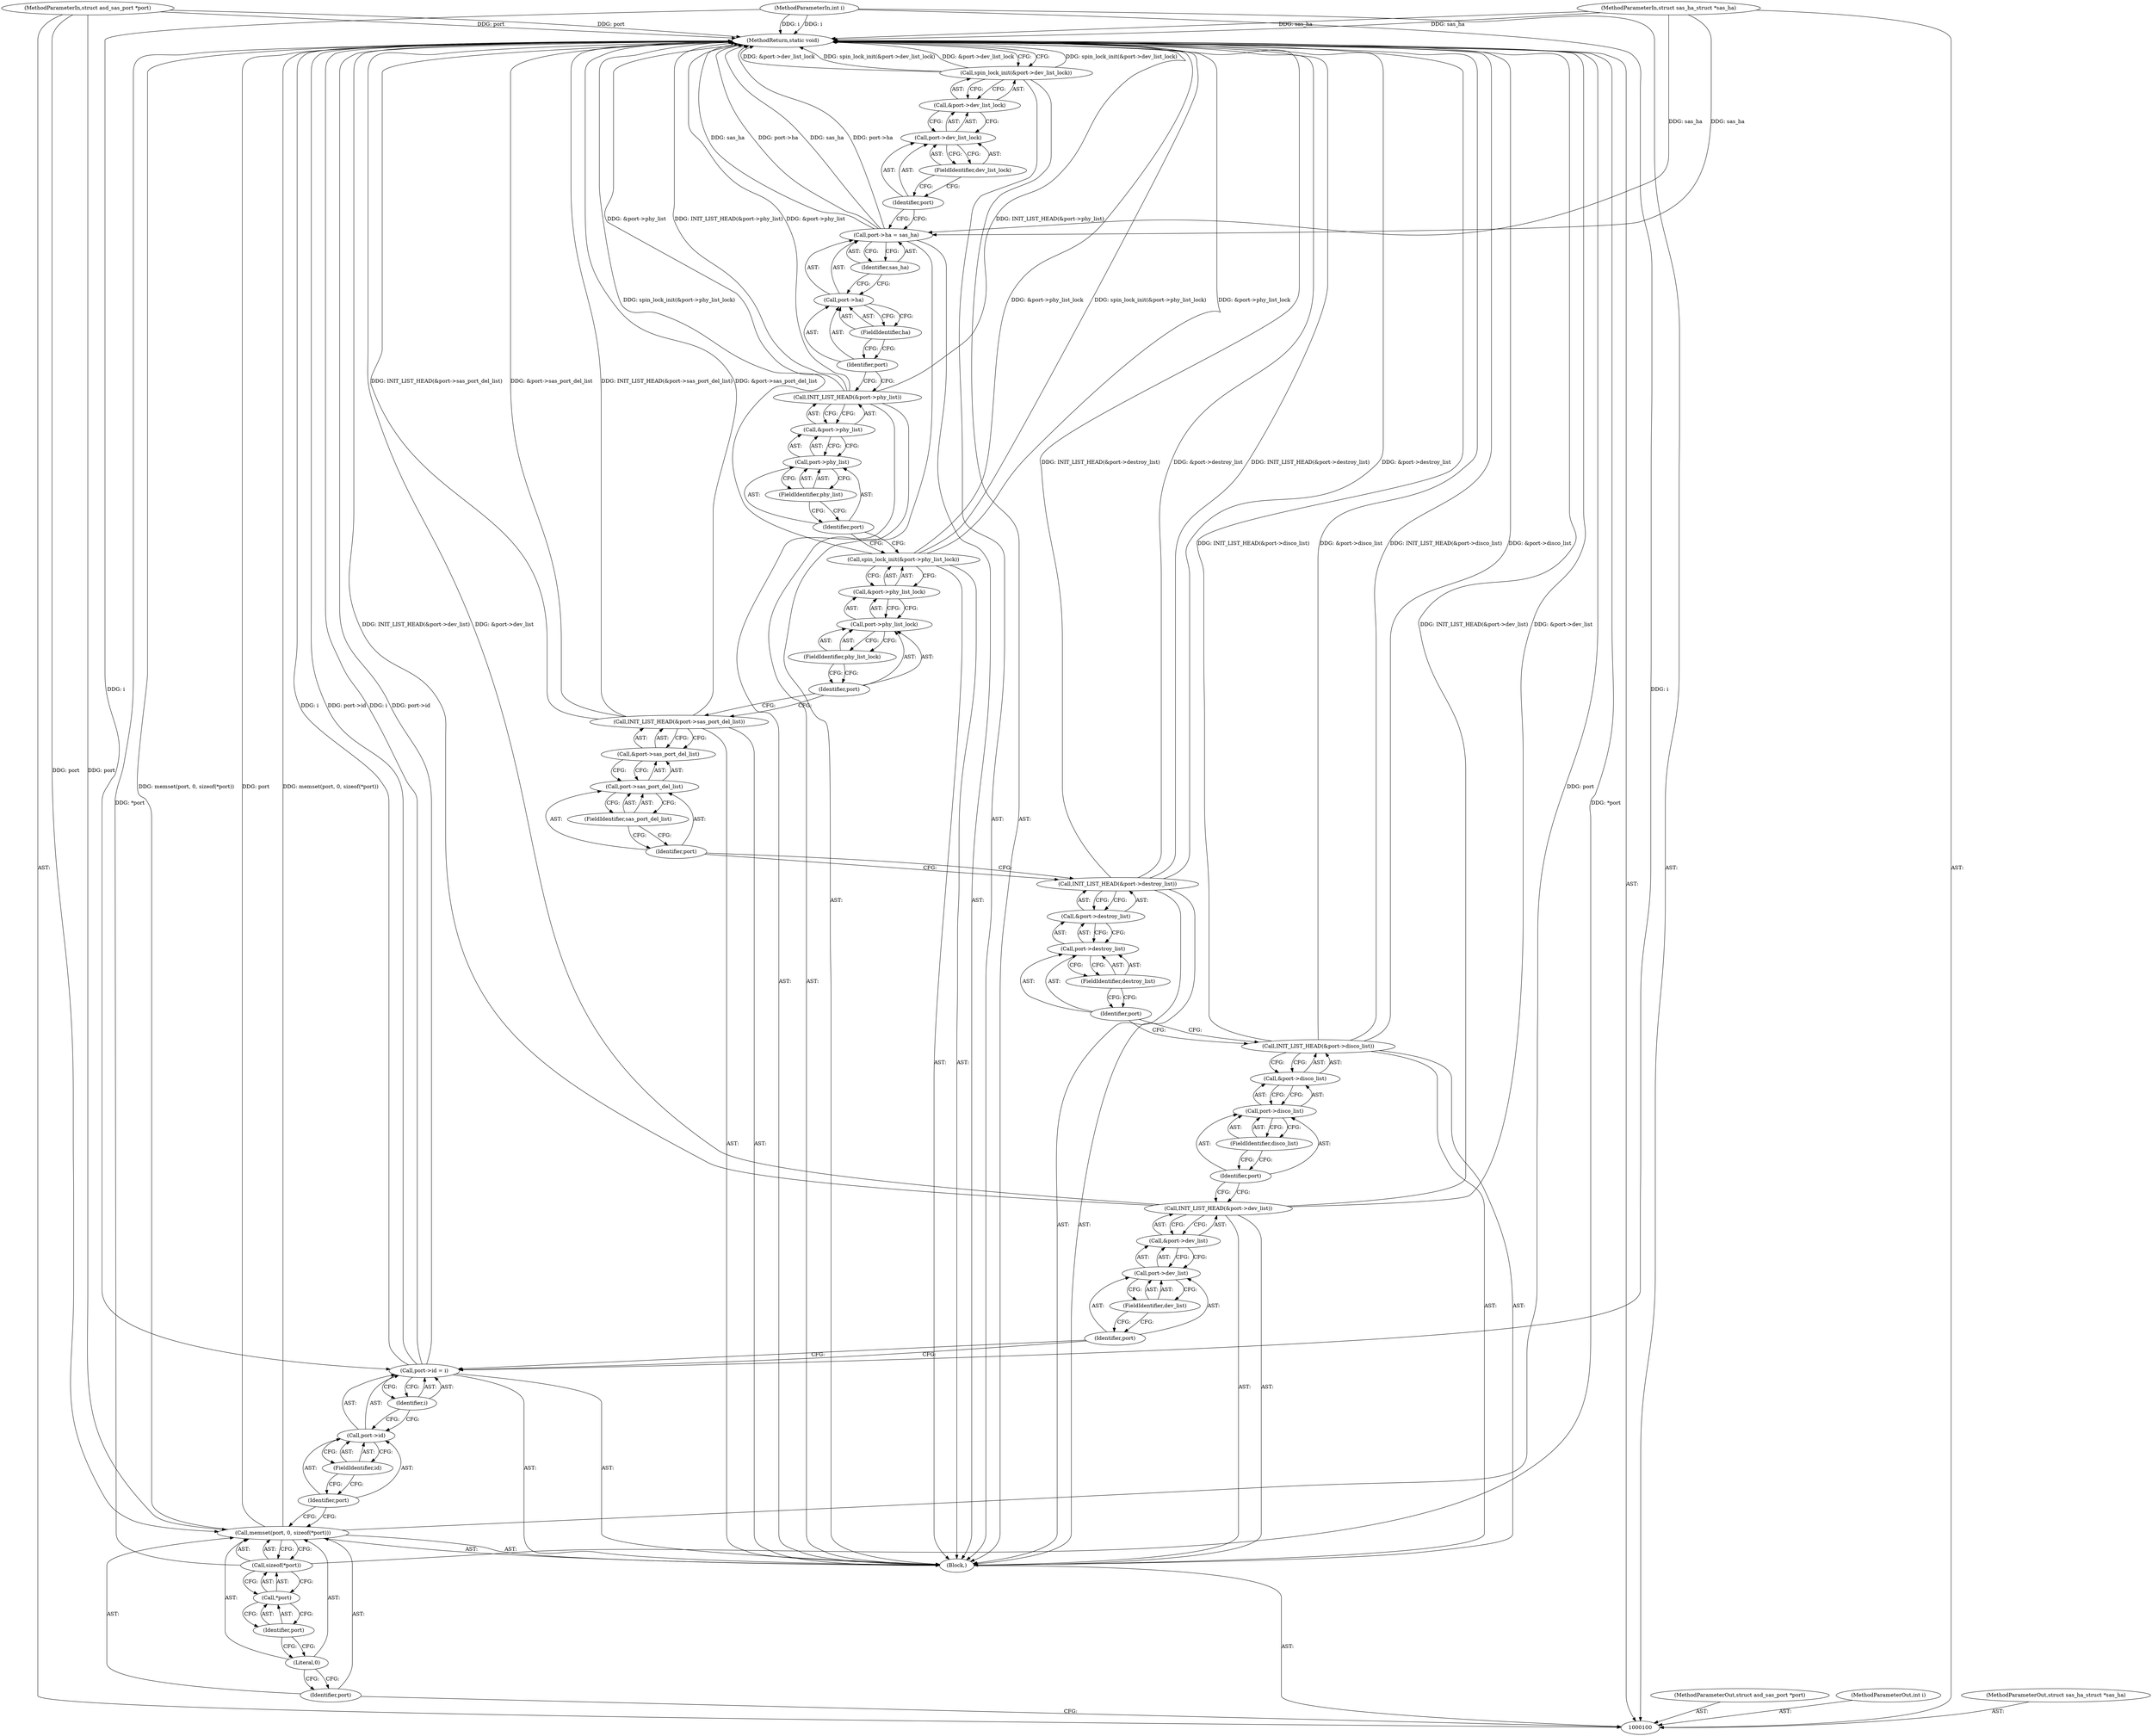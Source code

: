 digraph "0_linux_0558f33c06bb910e2879e355192227a8e8f0219d_10" {
"1000156" [label="(MethodReturn,static void)"];
"1000101" [label="(MethodParameterIn,struct asd_sas_port *port)"];
"1000199" [label="(MethodParameterOut,struct asd_sas_port *port)"];
"1000137" [label="(Call,&port->phy_list_lock)"];
"1000138" [label="(Call,port->phy_list_lock)"];
"1000139" [label="(Identifier,port)"];
"1000136" [label="(Call,spin_lock_init(&port->phy_list_lock))"];
"1000140" [label="(FieldIdentifier,phy_list_lock)"];
"1000142" [label="(Call,&port->phy_list)"];
"1000143" [label="(Call,port->phy_list)"];
"1000144" [label="(Identifier,port)"];
"1000141" [label="(Call,INIT_LIST_HEAD(&port->phy_list))"];
"1000145" [label="(FieldIdentifier,phy_list)"];
"1000150" [label="(Identifier,sas_ha)"];
"1000146" [label="(Call,port->ha = sas_ha)"];
"1000147" [label="(Call,port->ha)"];
"1000148" [label="(Identifier,port)"];
"1000149" [label="(FieldIdentifier,ha)"];
"1000151" [label="(Call,spin_lock_init(&port->dev_list_lock))"];
"1000152" [label="(Call,&port->dev_list_lock)"];
"1000153" [label="(Call,port->dev_list_lock)"];
"1000154" [label="(Identifier,port)"];
"1000155" [label="(FieldIdentifier,dev_list_lock)"];
"1000103" [label="(MethodParameterIn,int i)"];
"1000201" [label="(MethodParameterOut,int i)"];
"1000102" [label="(MethodParameterIn,struct sas_ha_struct *sas_ha)"];
"1000200" [label="(MethodParameterOut,struct sas_ha_struct *sas_ha)"];
"1000104" [label="(Block,)"];
"1000105" [label="(Call,memset(port, 0, sizeof(*port)))"];
"1000107" [label="(Literal,0)"];
"1000108" [label="(Call,sizeof(*port))"];
"1000109" [label="(Call,*port)"];
"1000110" [label="(Identifier,port)"];
"1000106" [label="(Identifier,port)"];
"1000111" [label="(Call,port->id = i)"];
"1000112" [label="(Call,port->id)"];
"1000113" [label="(Identifier,port)"];
"1000115" [label="(Identifier,i)"];
"1000114" [label="(FieldIdentifier,id)"];
"1000117" [label="(Call,&port->dev_list)"];
"1000118" [label="(Call,port->dev_list)"];
"1000119" [label="(Identifier,port)"];
"1000116" [label="(Call,INIT_LIST_HEAD(&port->dev_list))"];
"1000120" [label="(FieldIdentifier,dev_list)"];
"1000122" [label="(Call,&port->disco_list)"];
"1000123" [label="(Call,port->disco_list)"];
"1000124" [label="(Identifier,port)"];
"1000121" [label="(Call,INIT_LIST_HEAD(&port->disco_list))"];
"1000125" [label="(FieldIdentifier,disco_list)"];
"1000127" [label="(Call,&port->destroy_list)"];
"1000128" [label="(Call,port->destroy_list)"];
"1000129" [label="(Identifier,port)"];
"1000126" [label="(Call,INIT_LIST_HEAD(&port->destroy_list))"];
"1000130" [label="(FieldIdentifier,destroy_list)"];
"1000131" [label="(Call,INIT_LIST_HEAD(&port->sas_port_del_list))"];
"1000132" [label="(Call,&port->sas_port_del_list)"];
"1000133" [label="(Call,port->sas_port_del_list)"];
"1000134" [label="(Identifier,port)"];
"1000135" [label="(FieldIdentifier,sas_port_del_list)"];
"1000156" -> "1000100"  [label="AST: "];
"1000156" -> "1000151"  [label="CFG: "];
"1000116" -> "1000156"  [label="DDG: &port->dev_list"];
"1000116" -> "1000156"  [label="DDG: INIT_LIST_HEAD(&port->dev_list)"];
"1000126" -> "1000156"  [label="DDG: INIT_LIST_HEAD(&port->destroy_list)"];
"1000126" -> "1000156"  [label="DDG: &port->destroy_list"];
"1000141" -> "1000156"  [label="DDG: &port->phy_list"];
"1000141" -> "1000156"  [label="DDG: INIT_LIST_HEAD(&port->phy_list)"];
"1000151" -> "1000156"  [label="DDG: spin_lock_init(&port->dev_list_lock)"];
"1000151" -> "1000156"  [label="DDG: &port->dev_list_lock"];
"1000105" -> "1000156"  [label="DDG: memset(port, 0, sizeof(*port))"];
"1000105" -> "1000156"  [label="DDG: port"];
"1000103" -> "1000156"  [label="DDG: i"];
"1000101" -> "1000156"  [label="DDG: port"];
"1000146" -> "1000156"  [label="DDG: sas_ha"];
"1000146" -> "1000156"  [label="DDG: port->ha"];
"1000131" -> "1000156"  [label="DDG: INIT_LIST_HEAD(&port->sas_port_del_list)"];
"1000131" -> "1000156"  [label="DDG: &port->sas_port_del_list"];
"1000111" -> "1000156"  [label="DDG: i"];
"1000111" -> "1000156"  [label="DDG: port->id"];
"1000121" -> "1000156"  [label="DDG: INIT_LIST_HEAD(&port->disco_list)"];
"1000121" -> "1000156"  [label="DDG: &port->disco_list"];
"1000102" -> "1000156"  [label="DDG: sas_ha"];
"1000136" -> "1000156"  [label="DDG: spin_lock_init(&port->phy_list_lock)"];
"1000136" -> "1000156"  [label="DDG: &port->phy_list_lock"];
"1000108" -> "1000156"  [label="DDG: *port"];
"1000101" -> "1000100"  [label="AST: "];
"1000101" -> "1000156"  [label="DDG: port"];
"1000101" -> "1000105"  [label="DDG: port"];
"1000199" -> "1000100"  [label="AST: "];
"1000137" -> "1000136"  [label="AST: "];
"1000137" -> "1000138"  [label="CFG: "];
"1000138" -> "1000137"  [label="AST: "];
"1000136" -> "1000137"  [label="CFG: "];
"1000138" -> "1000137"  [label="AST: "];
"1000138" -> "1000140"  [label="CFG: "];
"1000139" -> "1000138"  [label="AST: "];
"1000140" -> "1000138"  [label="AST: "];
"1000137" -> "1000138"  [label="CFG: "];
"1000139" -> "1000138"  [label="AST: "];
"1000139" -> "1000131"  [label="CFG: "];
"1000140" -> "1000139"  [label="CFG: "];
"1000136" -> "1000104"  [label="AST: "];
"1000136" -> "1000137"  [label="CFG: "];
"1000137" -> "1000136"  [label="AST: "];
"1000144" -> "1000136"  [label="CFG: "];
"1000136" -> "1000156"  [label="DDG: spin_lock_init(&port->phy_list_lock)"];
"1000136" -> "1000156"  [label="DDG: &port->phy_list_lock"];
"1000140" -> "1000138"  [label="AST: "];
"1000140" -> "1000139"  [label="CFG: "];
"1000138" -> "1000140"  [label="CFG: "];
"1000142" -> "1000141"  [label="AST: "];
"1000142" -> "1000143"  [label="CFG: "];
"1000143" -> "1000142"  [label="AST: "];
"1000141" -> "1000142"  [label="CFG: "];
"1000143" -> "1000142"  [label="AST: "];
"1000143" -> "1000145"  [label="CFG: "];
"1000144" -> "1000143"  [label="AST: "];
"1000145" -> "1000143"  [label="AST: "];
"1000142" -> "1000143"  [label="CFG: "];
"1000144" -> "1000143"  [label="AST: "];
"1000144" -> "1000136"  [label="CFG: "];
"1000145" -> "1000144"  [label="CFG: "];
"1000141" -> "1000104"  [label="AST: "];
"1000141" -> "1000142"  [label="CFG: "];
"1000142" -> "1000141"  [label="AST: "];
"1000148" -> "1000141"  [label="CFG: "];
"1000141" -> "1000156"  [label="DDG: &port->phy_list"];
"1000141" -> "1000156"  [label="DDG: INIT_LIST_HEAD(&port->phy_list)"];
"1000145" -> "1000143"  [label="AST: "];
"1000145" -> "1000144"  [label="CFG: "];
"1000143" -> "1000145"  [label="CFG: "];
"1000150" -> "1000146"  [label="AST: "];
"1000150" -> "1000147"  [label="CFG: "];
"1000146" -> "1000150"  [label="CFG: "];
"1000146" -> "1000104"  [label="AST: "];
"1000146" -> "1000150"  [label="CFG: "];
"1000147" -> "1000146"  [label="AST: "];
"1000150" -> "1000146"  [label="AST: "];
"1000154" -> "1000146"  [label="CFG: "];
"1000146" -> "1000156"  [label="DDG: sas_ha"];
"1000146" -> "1000156"  [label="DDG: port->ha"];
"1000102" -> "1000146"  [label="DDG: sas_ha"];
"1000147" -> "1000146"  [label="AST: "];
"1000147" -> "1000149"  [label="CFG: "];
"1000148" -> "1000147"  [label="AST: "];
"1000149" -> "1000147"  [label="AST: "];
"1000150" -> "1000147"  [label="CFG: "];
"1000148" -> "1000147"  [label="AST: "];
"1000148" -> "1000141"  [label="CFG: "];
"1000149" -> "1000148"  [label="CFG: "];
"1000149" -> "1000147"  [label="AST: "];
"1000149" -> "1000148"  [label="CFG: "];
"1000147" -> "1000149"  [label="CFG: "];
"1000151" -> "1000104"  [label="AST: "];
"1000151" -> "1000152"  [label="CFG: "];
"1000152" -> "1000151"  [label="AST: "];
"1000156" -> "1000151"  [label="CFG: "];
"1000151" -> "1000156"  [label="DDG: spin_lock_init(&port->dev_list_lock)"];
"1000151" -> "1000156"  [label="DDG: &port->dev_list_lock"];
"1000152" -> "1000151"  [label="AST: "];
"1000152" -> "1000153"  [label="CFG: "];
"1000153" -> "1000152"  [label="AST: "];
"1000151" -> "1000152"  [label="CFG: "];
"1000153" -> "1000152"  [label="AST: "];
"1000153" -> "1000155"  [label="CFG: "];
"1000154" -> "1000153"  [label="AST: "];
"1000155" -> "1000153"  [label="AST: "];
"1000152" -> "1000153"  [label="CFG: "];
"1000154" -> "1000153"  [label="AST: "];
"1000154" -> "1000146"  [label="CFG: "];
"1000155" -> "1000154"  [label="CFG: "];
"1000155" -> "1000153"  [label="AST: "];
"1000155" -> "1000154"  [label="CFG: "];
"1000153" -> "1000155"  [label="CFG: "];
"1000103" -> "1000100"  [label="AST: "];
"1000103" -> "1000156"  [label="DDG: i"];
"1000103" -> "1000111"  [label="DDG: i"];
"1000201" -> "1000100"  [label="AST: "];
"1000102" -> "1000100"  [label="AST: "];
"1000102" -> "1000156"  [label="DDG: sas_ha"];
"1000102" -> "1000146"  [label="DDG: sas_ha"];
"1000200" -> "1000100"  [label="AST: "];
"1000104" -> "1000100"  [label="AST: "];
"1000105" -> "1000104"  [label="AST: "];
"1000111" -> "1000104"  [label="AST: "];
"1000116" -> "1000104"  [label="AST: "];
"1000121" -> "1000104"  [label="AST: "];
"1000126" -> "1000104"  [label="AST: "];
"1000131" -> "1000104"  [label="AST: "];
"1000136" -> "1000104"  [label="AST: "];
"1000141" -> "1000104"  [label="AST: "];
"1000146" -> "1000104"  [label="AST: "];
"1000151" -> "1000104"  [label="AST: "];
"1000105" -> "1000104"  [label="AST: "];
"1000105" -> "1000108"  [label="CFG: "];
"1000106" -> "1000105"  [label="AST: "];
"1000107" -> "1000105"  [label="AST: "];
"1000108" -> "1000105"  [label="AST: "];
"1000113" -> "1000105"  [label="CFG: "];
"1000105" -> "1000156"  [label="DDG: memset(port, 0, sizeof(*port))"];
"1000105" -> "1000156"  [label="DDG: port"];
"1000101" -> "1000105"  [label="DDG: port"];
"1000107" -> "1000105"  [label="AST: "];
"1000107" -> "1000106"  [label="CFG: "];
"1000110" -> "1000107"  [label="CFG: "];
"1000108" -> "1000105"  [label="AST: "];
"1000108" -> "1000109"  [label="CFG: "];
"1000109" -> "1000108"  [label="AST: "];
"1000105" -> "1000108"  [label="CFG: "];
"1000108" -> "1000156"  [label="DDG: *port"];
"1000109" -> "1000108"  [label="AST: "];
"1000109" -> "1000110"  [label="CFG: "];
"1000110" -> "1000109"  [label="AST: "];
"1000108" -> "1000109"  [label="CFG: "];
"1000110" -> "1000109"  [label="AST: "];
"1000110" -> "1000107"  [label="CFG: "];
"1000109" -> "1000110"  [label="CFG: "];
"1000106" -> "1000105"  [label="AST: "];
"1000106" -> "1000100"  [label="CFG: "];
"1000107" -> "1000106"  [label="CFG: "];
"1000111" -> "1000104"  [label="AST: "];
"1000111" -> "1000115"  [label="CFG: "];
"1000112" -> "1000111"  [label="AST: "];
"1000115" -> "1000111"  [label="AST: "];
"1000119" -> "1000111"  [label="CFG: "];
"1000111" -> "1000156"  [label="DDG: i"];
"1000111" -> "1000156"  [label="DDG: port->id"];
"1000103" -> "1000111"  [label="DDG: i"];
"1000112" -> "1000111"  [label="AST: "];
"1000112" -> "1000114"  [label="CFG: "];
"1000113" -> "1000112"  [label="AST: "];
"1000114" -> "1000112"  [label="AST: "];
"1000115" -> "1000112"  [label="CFG: "];
"1000113" -> "1000112"  [label="AST: "];
"1000113" -> "1000105"  [label="CFG: "];
"1000114" -> "1000113"  [label="CFG: "];
"1000115" -> "1000111"  [label="AST: "];
"1000115" -> "1000112"  [label="CFG: "];
"1000111" -> "1000115"  [label="CFG: "];
"1000114" -> "1000112"  [label="AST: "];
"1000114" -> "1000113"  [label="CFG: "];
"1000112" -> "1000114"  [label="CFG: "];
"1000117" -> "1000116"  [label="AST: "];
"1000117" -> "1000118"  [label="CFG: "];
"1000118" -> "1000117"  [label="AST: "];
"1000116" -> "1000117"  [label="CFG: "];
"1000118" -> "1000117"  [label="AST: "];
"1000118" -> "1000120"  [label="CFG: "];
"1000119" -> "1000118"  [label="AST: "];
"1000120" -> "1000118"  [label="AST: "];
"1000117" -> "1000118"  [label="CFG: "];
"1000119" -> "1000118"  [label="AST: "];
"1000119" -> "1000111"  [label="CFG: "];
"1000120" -> "1000119"  [label="CFG: "];
"1000116" -> "1000104"  [label="AST: "];
"1000116" -> "1000117"  [label="CFG: "];
"1000117" -> "1000116"  [label="AST: "];
"1000124" -> "1000116"  [label="CFG: "];
"1000116" -> "1000156"  [label="DDG: &port->dev_list"];
"1000116" -> "1000156"  [label="DDG: INIT_LIST_HEAD(&port->dev_list)"];
"1000120" -> "1000118"  [label="AST: "];
"1000120" -> "1000119"  [label="CFG: "];
"1000118" -> "1000120"  [label="CFG: "];
"1000122" -> "1000121"  [label="AST: "];
"1000122" -> "1000123"  [label="CFG: "];
"1000123" -> "1000122"  [label="AST: "];
"1000121" -> "1000122"  [label="CFG: "];
"1000123" -> "1000122"  [label="AST: "];
"1000123" -> "1000125"  [label="CFG: "];
"1000124" -> "1000123"  [label="AST: "];
"1000125" -> "1000123"  [label="AST: "];
"1000122" -> "1000123"  [label="CFG: "];
"1000124" -> "1000123"  [label="AST: "];
"1000124" -> "1000116"  [label="CFG: "];
"1000125" -> "1000124"  [label="CFG: "];
"1000121" -> "1000104"  [label="AST: "];
"1000121" -> "1000122"  [label="CFG: "];
"1000122" -> "1000121"  [label="AST: "];
"1000129" -> "1000121"  [label="CFG: "];
"1000121" -> "1000156"  [label="DDG: INIT_LIST_HEAD(&port->disco_list)"];
"1000121" -> "1000156"  [label="DDG: &port->disco_list"];
"1000125" -> "1000123"  [label="AST: "];
"1000125" -> "1000124"  [label="CFG: "];
"1000123" -> "1000125"  [label="CFG: "];
"1000127" -> "1000126"  [label="AST: "];
"1000127" -> "1000128"  [label="CFG: "];
"1000128" -> "1000127"  [label="AST: "];
"1000126" -> "1000127"  [label="CFG: "];
"1000128" -> "1000127"  [label="AST: "];
"1000128" -> "1000130"  [label="CFG: "];
"1000129" -> "1000128"  [label="AST: "];
"1000130" -> "1000128"  [label="AST: "];
"1000127" -> "1000128"  [label="CFG: "];
"1000129" -> "1000128"  [label="AST: "];
"1000129" -> "1000121"  [label="CFG: "];
"1000130" -> "1000129"  [label="CFG: "];
"1000126" -> "1000104"  [label="AST: "];
"1000126" -> "1000127"  [label="CFG: "];
"1000127" -> "1000126"  [label="AST: "];
"1000134" -> "1000126"  [label="CFG: "];
"1000126" -> "1000156"  [label="DDG: INIT_LIST_HEAD(&port->destroy_list)"];
"1000126" -> "1000156"  [label="DDG: &port->destroy_list"];
"1000130" -> "1000128"  [label="AST: "];
"1000130" -> "1000129"  [label="CFG: "];
"1000128" -> "1000130"  [label="CFG: "];
"1000131" -> "1000104"  [label="AST: "];
"1000131" -> "1000132"  [label="CFG: "];
"1000132" -> "1000131"  [label="AST: "];
"1000139" -> "1000131"  [label="CFG: "];
"1000131" -> "1000156"  [label="DDG: INIT_LIST_HEAD(&port->sas_port_del_list)"];
"1000131" -> "1000156"  [label="DDG: &port->sas_port_del_list"];
"1000132" -> "1000131"  [label="AST: "];
"1000132" -> "1000133"  [label="CFG: "];
"1000133" -> "1000132"  [label="AST: "];
"1000131" -> "1000132"  [label="CFG: "];
"1000133" -> "1000132"  [label="AST: "];
"1000133" -> "1000135"  [label="CFG: "];
"1000134" -> "1000133"  [label="AST: "];
"1000135" -> "1000133"  [label="AST: "];
"1000132" -> "1000133"  [label="CFG: "];
"1000134" -> "1000133"  [label="AST: "];
"1000134" -> "1000126"  [label="CFG: "];
"1000135" -> "1000134"  [label="CFG: "];
"1000135" -> "1000133"  [label="AST: "];
"1000135" -> "1000134"  [label="CFG: "];
"1000133" -> "1000135"  [label="CFG: "];
}
